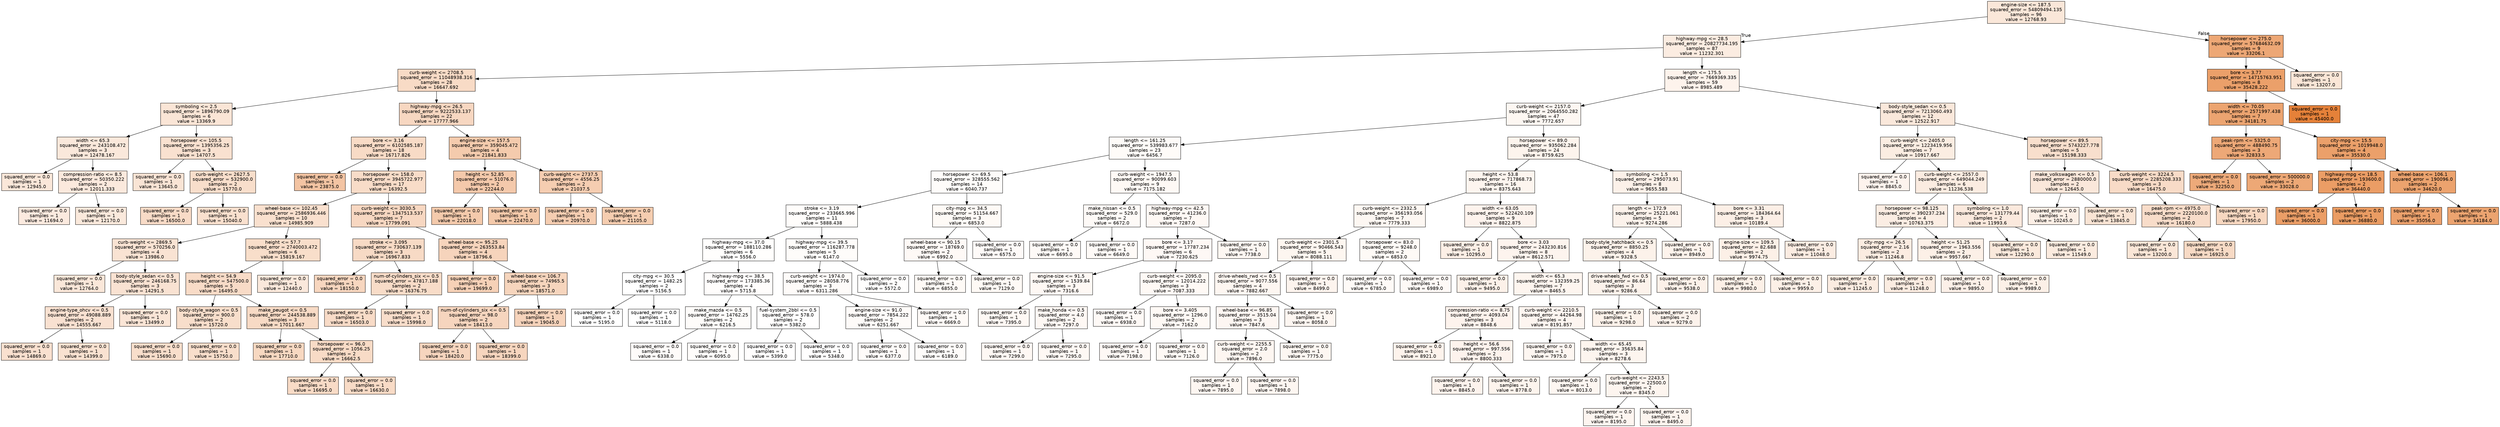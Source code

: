 digraph Tree {
node [shape=box, style="filled", color="black", fontname="helvetica"] ;
edge [fontname="helvetica"] ;
0 [label="engine-size <= 187.5\nsquared_error = 54809494.135\nsamples = 96\nvalue = 12768.93", fillcolor="#fae7d9"] ;
1 [label="highway-mpg <= 28.5\nsquared_error = 20827734.195\nsamples = 87\nvalue = 11232.301", fillcolor="#fbece1"] ;
0 -> 1 [labeldistance=2.5, labelangle=45, headlabel="True"] ;
2 [label="curb-weight <= 2708.5\nsquared_error = 11048938.316\nsamples = 28\nvalue = 16647.692", fillcolor="#f8dbc6"] ;
1 -> 2 ;
3 [label="symboling <= 2.5\nsquared_error = 1896790.09\nsamples = 6\nvalue = 13369.9", fillcolor="#fae5d6"] ;
2 -> 3 ;
4 [label="width <= 65.3\nsquared_error = 243108.472\nsamples = 3\nvalue = 12478.167", fillcolor="#fae8db"] ;
3 -> 4 ;
5 [label="squared_error = 0.0\nsamples = 1\nvalue = 12945.0", fillcolor="#fae7d9"] ;
4 -> 5 ;
6 [label="compression-ratio <= 8.5\nsquared_error = 50350.222\nsamples = 2\nvalue = 12011.333", fillcolor="#fbe9dd"] ;
4 -> 6 ;
7 [label="squared_error = 0.0\nsamples = 1\nvalue = 11694.0", fillcolor="#fbeadf"] ;
6 -> 7 ;
8 [label="squared_error = 0.0\nsamples = 1\nvalue = 12170.0", fillcolor="#fae9dc"] ;
6 -> 8 ;
9 [label="horsepower <= 105.5\nsquared_error = 1395356.25\nsamples = 3\nvalue = 14707.5", fillcolor="#f9e1d0"] ;
3 -> 9 ;
10 [label="squared_error = 0.0\nsamples = 1\nvalue = 13645.0", fillcolor="#f9e4d5"] ;
9 -> 10 ;
11 [label="curb-weight <= 2627.5\nsquared_error = 532900.0\nsamples = 2\nvalue = 15770.0", fillcolor="#f8decb"] ;
9 -> 11 ;
12 [label="squared_error = 0.0\nsamples = 1\nvalue = 16500.0", fillcolor="#f8dbc7"] ;
11 -> 12 ;
13 [label="squared_error = 0.0\nsamples = 1\nvalue = 15040.0", fillcolor="#f9e0ce"] ;
11 -> 13 ;
14 [label="highway-mpg <= 26.5\nsquared_error = 9222533.137\nsamples = 22\nvalue = 17777.966", fillcolor="#f7d7c1"] ;
2 -> 14 ;
15 [label="bore <= 3.16\nsquared_error = 6102585.187\nsamples = 18\nvalue = 16717.826", fillcolor="#f8dbc6"] ;
14 -> 15 ;
16 [label="squared_error = 0.0\nsamples = 1\nvalue = 23875.0", fillcolor="#f3c4a3"] ;
15 -> 16 ;
17 [label="horsepower <= 158.0\nsquared_error = 3945722.977\nsamples = 17\nvalue = 16392.5", fillcolor="#f8dcc8"] ;
15 -> 17 ;
18 [label="wheel-base <= 102.45\nsquared_error = 2586936.446\nsamples = 10\nvalue = 14985.909", fillcolor="#f9e0ce"] ;
17 -> 18 ;
19 [label="curb-weight <= 2869.5\nsquared_error = 570256.0\nsamples = 4\nvalue = 13986.0", fillcolor="#f9e3d3"] ;
18 -> 19 ;
20 [label="squared_error = 0.0\nsamples = 1\nvalue = 12764.0", fillcolor="#fae7d9"] ;
19 -> 20 ;
21 [label="body-style_sedan <= 0.5\nsquared_error = 246168.75\nsamples = 3\nvalue = 14291.5", fillcolor="#f9e2d2"] ;
19 -> 21 ;
22 [label="engine-type_ohcv <= 0.5\nsquared_error = 49088.889\nsamples = 2\nvalue = 14555.667", fillcolor="#f9e1d1"] ;
21 -> 22 ;
23 [label="squared_error = 0.0\nsamples = 1\nvalue = 14869.0", fillcolor="#f9e0cf"] ;
22 -> 23 ;
24 [label="squared_error = 0.0\nsamples = 1\nvalue = 14399.0", fillcolor="#f9e2d1"] ;
22 -> 24 ;
25 [label="squared_error = 0.0\nsamples = 1\nvalue = 13499.0", fillcolor="#fae5d6"] ;
21 -> 25 ;
26 [label="height <= 57.7\nsquared_error = 2740003.472\nsamples = 6\nvalue = 15819.167", fillcolor="#f8deca"] ;
18 -> 26 ;
27 [label="height <= 54.9\nsquared_error = 547500.0\nsamples = 5\nvalue = 16495.0", fillcolor="#f8dbc7"] ;
26 -> 27 ;
28 [label="body-style_wagon <= 0.5\nsquared_error = 900.0\nsamples = 2\nvalue = 15720.0", fillcolor="#f8decb"] ;
27 -> 28 ;
29 [label="squared_error = 0.0\nsamples = 1\nvalue = 15690.0", fillcolor="#f8decb"] ;
28 -> 29 ;
30 [label="squared_error = 0.0\nsamples = 1\nvalue = 15750.0", fillcolor="#f8decb"] ;
28 -> 30 ;
31 [label="make_peugot <= 0.5\nsquared_error = 244538.889\nsamples = 3\nvalue = 17011.667", fillcolor="#f7dac5"] ;
27 -> 31 ;
32 [label="squared_error = 0.0\nsamples = 1\nvalue = 17710.0", fillcolor="#f7d8c1"] ;
31 -> 32 ;
33 [label="horsepower <= 96.0\nsquared_error = 1056.25\nsamples = 2\nvalue = 16662.5", fillcolor="#f8dbc6"] ;
31 -> 33 ;
34 [label="squared_error = 0.0\nsamples = 1\nvalue = 16695.0", fillcolor="#f8dbc6"] ;
33 -> 34 ;
35 [label="squared_error = 0.0\nsamples = 1\nvalue = 16630.0", fillcolor="#f8dbc6"] ;
33 -> 35 ;
36 [label="squared_error = 0.0\nsamples = 1\nvalue = 12440.0", fillcolor="#fae8db"] ;
26 -> 36 ;
37 [label="curb-weight <= 3030.5\nsquared_error = 1347513.537\nsamples = 7\nvalue = 17799.091", fillcolor="#f7d7c1"] ;
17 -> 37 ;
38 [label="stroke <= 3.095\nsquared_error = 730637.139\nsamples = 3\nvalue = 16967.833", fillcolor="#f7dac5"] ;
37 -> 38 ;
39 [label="squared_error = 0.0\nsamples = 1\nvalue = 18150.0", fillcolor="#f7d6bf"] ;
38 -> 39 ;
40 [label="num-of-cylinders_six <= 0.5\nsquared_error = 47817.188\nsamples = 2\nvalue = 16376.75", fillcolor="#f8dcc8"] ;
38 -> 40 ;
41 [label="squared_error = 0.0\nsamples = 1\nvalue = 16503.0", fillcolor="#f8dbc7"] ;
40 -> 41 ;
42 [label="squared_error = 0.0\nsamples = 1\nvalue = 15998.0", fillcolor="#f8ddca"] ;
40 -> 42 ;
43 [label="wheel-base <= 95.25\nsquared_error = 263553.84\nsamples = 4\nvalue = 18796.6", fillcolor="#f6d4bc"] ;
37 -> 43 ;
44 [label="squared_error = 0.0\nsamples = 1\nvalue = 19699.0", fillcolor="#f6d1b7"] ;
43 -> 44 ;
45 [label="wheel-base <= 106.7\nsquared_error = 74965.5\nsamples = 3\nvalue = 18571.0", fillcolor="#f6d5bd"] ;
43 -> 45 ;
46 [label="num-of-cylinders_six <= 0.5\nsquared_error = 98.0\nsamples = 2\nvalue = 18413.0", fillcolor="#f6d5be"] ;
45 -> 46 ;
47 [label="squared_error = 0.0\nsamples = 1\nvalue = 18420.0", fillcolor="#f6d5be"] ;
46 -> 47 ;
48 [label="squared_error = 0.0\nsamples = 1\nvalue = 18399.0", fillcolor="#f6d5be"] ;
46 -> 48 ;
49 [label="squared_error = 0.0\nsamples = 1\nvalue = 19045.0", fillcolor="#f6d3bb"] ;
45 -> 49 ;
50 [label="engine-size <= 157.5\nsquared_error = 359045.472\nsamples = 4\nvalue = 21841.833", fillcolor="#f4cbad"] ;
14 -> 50 ;
51 [label="height <= 52.85\nsquared_error = 51076.0\nsamples = 2\nvalue = 22244.0", fillcolor="#f4c9ab"] ;
50 -> 51 ;
52 [label="squared_error = 0.0\nsamples = 1\nvalue = 22018.0", fillcolor="#f4caac"] ;
51 -> 52 ;
53 [label="squared_error = 0.0\nsamples = 1\nvalue = 22470.0", fillcolor="#f4c9aa"] ;
51 -> 53 ;
54 [label="curb-weight <= 2737.5\nsquared_error = 4556.25\nsamples = 2\nvalue = 21037.5", fillcolor="#f5cdb1"] ;
50 -> 54 ;
55 [label="squared_error = 0.0\nsamples = 1\nvalue = 20970.0", fillcolor="#f5cdb1"] ;
54 -> 55 ;
56 [label="squared_error = 0.0\nsamples = 1\nvalue = 21105.0", fillcolor="#f5cdb0"] ;
54 -> 56 ;
57 [label="length <= 175.5\nsquared_error = 7669369.335\nsamples = 59\nvalue = 8985.489", fillcolor="#fdf3ec"] ;
1 -> 57 ;
58 [label="curb-weight <= 2157.0\nsquared_error = 2064550.282\nsamples = 47\nvalue = 7772.657", fillcolor="#fdf7f2"] ;
57 -> 58 ;
59 [label="length <= 161.25\nsquared_error = 539983.677\nsamples = 23\nvalue = 6456.7", fillcolor="#fefbf8"] ;
58 -> 59 ;
60 [label="horsepower <= 69.5\nsquared_error = 328555.562\nsamples = 14\nvalue = 6040.737", fillcolor="#fefcfa"] ;
59 -> 60 ;
61 [label="stroke <= 3.19\nsquared_error = 233665.996\nsamples = 11\nvalue = 5888.438", fillcolor="#fffdfb"] ;
60 -> 61 ;
62 [label="highway-mpg <= 37.0\nsquared_error = 188110.286\nsamples = 6\nvalue = 5556.0", fillcolor="#fffefd"] ;
61 -> 62 ;
63 [label="city-mpg <= 30.5\nsquared_error = 1482.25\nsamples = 2\nvalue = 5156.5", fillcolor="#ffffff"] ;
62 -> 63 ;
64 [label="squared_error = 0.0\nsamples = 1\nvalue = 5195.0", fillcolor="#ffffff"] ;
63 -> 64 ;
65 [label="squared_error = 0.0\nsamples = 1\nvalue = 5118.0", fillcolor="#ffffff"] ;
63 -> 65 ;
66 [label="highway-mpg <= 38.5\nsquared_error = 173385.36\nsamples = 4\nvalue = 5715.8", fillcolor="#fffdfc"] ;
62 -> 66 ;
67 [label="make_mazda <= 0.5\nsquared_error = 14762.25\nsamples = 2\nvalue = 6216.5", fillcolor="#fefcfa"] ;
66 -> 67 ;
68 [label="squared_error = 0.0\nsamples = 1\nvalue = 6338.0", fillcolor="#fefbf9"] ;
67 -> 68 ;
69 [label="squared_error = 0.0\nsamples = 1\nvalue = 6095.0", fillcolor="#fefcfa"] ;
67 -> 69 ;
70 [label="fuel-system_2bbl <= 0.5\nsquared_error = 578.0\nsamples = 2\nvalue = 5382.0", fillcolor="#fffefe"] ;
66 -> 70 ;
71 [label="squared_error = 0.0\nsamples = 1\nvalue = 5399.0", fillcolor="#fffefe"] ;
70 -> 71 ;
72 [label="squared_error = 0.0\nsamples = 1\nvalue = 5348.0", fillcolor="#fffefe"] ;
70 -> 72 ;
73 [label="highway-mpg <= 39.5\nsquared_error = 116287.778\nsamples = 5\nvalue = 6147.0", fillcolor="#fefcfa"] ;
61 -> 73 ;
74 [label="curb-weight <= 1974.0\nsquared_error = 28058.776\nsamples = 3\nvalue = 6311.286", fillcolor="#fefbf9"] ;
73 -> 74 ;
75 [label="engine-size <= 91.0\nsquared_error = 7854.222\nsamples = 2\nvalue = 6251.667", fillcolor="#fefbf9"] ;
74 -> 75 ;
76 [label="squared_error = 0.0\nsamples = 1\nvalue = 6377.0", fillcolor="#fefbf9"] ;
75 -> 76 ;
77 [label="squared_error = 0.0\nsamples = 1\nvalue = 6189.0", fillcolor="#fefcfa"] ;
75 -> 77 ;
78 [label="squared_error = 0.0\nsamples = 1\nvalue = 6669.0", fillcolor="#fefaf7"] ;
74 -> 78 ;
79 [label="squared_error = 0.0\nsamples = 2\nvalue = 5572.0", fillcolor="#fffefd"] ;
73 -> 79 ;
80 [label="city-mpg <= 34.5\nsquared_error = 51154.667\nsamples = 3\nvalue = 6853.0", fillcolor="#fefaf6"] ;
60 -> 80 ;
81 [label="wheel-base <= 90.15\nsquared_error = 18769.0\nsamples = 2\nvalue = 6992.0", fillcolor="#fef9f6"] ;
80 -> 81 ;
82 [label="squared_error = 0.0\nsamples = 1\nvalue = 6855.0", fillcolor="#fefaf6"] ;
81 -> 82 ;
83 [label="squared_error = 0.0\nsamples = 1\nvalue = 7129.0", fillcolor="#fef9f5"] ;
81 -> 83 ;
84 [label="squared_error = 0.0\nsamples = 1\nvalue = 6575.0", fillcolor="#fefaf8"] ;
80 -> 84 ;
85 [label="curb-weight <= 1947.5\nsquared_error = 90099.603\nsamples = 9\nvalue = 7175.182", fillcolor="#fef9f5"] ;
59 -> 85 ;
86 [label="make_nissan <= 0.5\nsquared_error = 529.0\nsamples = 2\nvalue = 6672.0", fillcolor="#fefaf7"] ;
85 -> 86 ;
87 [label="squared_error = 0.0\nsamples = 1\nvalue = 6695.0", fillcolor="#fefaf7"] ;
86 -> 87 ;
88 [label="squared_error = 0.0\nsamples = 1\nvalue = 6649.0", fillcolor="#fefaf7"] ;
86 -> 88 ;
89 [label="highway-mpg <= 42.5\nsquared_error = 41236.0\nsamples = 7\nvalue = 7287.0", fillcolor="#fef8f4"] ;
85 -> 89 ;
90 [label="bore <= 3.17\nsquared_error = 17787.234\nsamples = 6\nvalue = 7230.625", fillcolor="#fef8f5"] ;
89 -> 90 ;
91 [label="engine-size <= 91.5\nsquared_error = 1539.84\nsamples = 3\nvalue = 7316.6", fillcolor="#fef8f4"] ;
90 -> 91 ;
92 [label="squared_error = 0.0\nsamples = 1\nvalue = 7395.0", fillcolor="#fef8f4"] ;
91 -> 92 ;
93 [label="make_honda <= 0.5\nsquared_error = 4.0\nsamples = 2\nvalue = 7297.0", fillcolor="#fef8f4"] ;
91 -> 93 ;
94 [label="squared_error = 0.0\nsamples = 1\nvalue = 7299.0", fillcolor="#fef8f4"] ;
93 -> 94 ;
95 [label="squared_error = 0.0\nsamples = 1\nvalue = 7295.0", fillcolor="#fef8f4"] ;
93 -> 95 ;
96 [label="curb-weight <= 2095.0\nsquared_error = 12014.222\nsamples = 3\nvalue = 7087.333", fillcolor="#fef9f5"] ;
90 -> 96 ;
97 [label="squared_error = 0.0\nsamples = 1\nvalue = 6938.0", fillcolor="#fef9f6"] ;
96 -> 97 ;
98 [label="bore <= 3.405\nsquared_error = 1296.0\nsamples = 2\nvalue = 7162.0", fillcolor="#fef9f5"] ;
96 -> 98 ;
99 [label="squared_error = 0.0\nsamples = 1\nvalue = 7198.0", fillcolor="#fef8f5"] ;
98 -> 99 ;
100 [label="squared_error = 0.0\nsamples = 1\nvalue = 7126.0", fillcolor="#fef9f5"] ;
98 -> 100 ;
101 [label="squared_error = 0.0\nsamples = 1\nvalue = 7738.0", fillcolor="#fdf7f2"] ;
89 -> 101 ;
102 [label="horsepower <= 89.0\nsquared_error = 935062.284\nsamples = 24\nvalue = 8759.625", fillcolor="#fdf4ed"] ;
58 -> 102 ;
103 [label="height <= 53.8\nsquared_error = 717868.73\nsamples = 16\nvalue = 8375.643", fillcolor="#fdf5ef"] ;
102 -> 103 ;
104 [label="curb-weight <= 2332.5\nsquared_error = 356193.056\nsamples = 7\nvalue = 7779.333", fillcolor="#fdf7f2"] ;
103 -> 104 ;
105 [label="curb-weight <= 2301.5\nsquared_error = 90466.543\nsamples = 5\nvalue = 8088.111", fillcolor="#fdf6f0"] ;
104 -> 105 ;
106 [label="drive-wheels_rwd <= 0.5\nsquared_error = 9077.556\nsamples = 4\nvalue = 7882.667", fillcolor="#fdf6f1"] ;
105 -> 106 ;
107 [label="wheel-base <= 96.85\nsquared_error = 3515.04\nsamples = 3\nvalue = 7847.6", fillcolor="#fdf6f2"] ;
106 -> 107 ;
108 [label="curb-weight <= 2255.5\nsquared_error = 2.0\nsamples = 2\nvalue = 7896.0", fillcolor="#fdf6f1"] ;
107 -> 108 ;
109 [label="squared_error = 0.0\nsamples = 1\nvalue = 7895.0", fillcolor="#fdf6f1"] ;
108 -> 109 ;
110 [label="squared_error = 0.0\nsamples = 1\nvalue = 7898.0", fillcolor="#fdf6f1"] ;
108 -> 110 ;
111 [label="squared_error = 0.0\nsamples = 1\nvalue = 7775.0", fillcolor="#fdf7f2"] ;
107 -> 111 ;
112 [label="squared_error = 0.0\nsamples = 1\nvalue = 8058.0", fillcolor="#fdf6f1"] ;
106 -> 112 ;
113 [label="squared_error = 0.0\nsamples = 1\nvalue = 8499.0", fillcolor="#fdf4ee"] ;
105 -> 113 ;
114 [label="horsepower <= 83.0\nsquared_error = 9248.0\nsamples = 2\nvalue = 6853.0", fillcolor="#fefaf6"] ;
104 -> 114 ;
115 [label="squared_error = 0.0\nsamples = 1\nvalue = 6785.0", fillcolor="#fefaf7"] ;
114 -> 115 ;
116 [label="squared_error = 0.0\nsamples = 1\nvalue = 6989.0", fillcolor="#fef9f6"] ;
114 -> 116 ;
117 [label="width <= 63.05\nsquared_error = 522420.109\nsamples = 9\nvalue = 8822.875", fillcolor="#fdf3ed"] ;
103 -> 117 ;
118 [label="squared_error = 0.0\nsamples = 1\nvalue = 10295.0", fillcolor="#fcefe6"] ;
117 -> 118 ;
119 [label="bore <= 3.03\nsquared_error = 243230.816\nsamples = 8\nvalue = 8612.571", fillcolor="#fdf4ee"] ;
117 -> 119 ;
120 [label="squared_error = 0.0\nsamples = 1\nvalue = 9495.0", fillcolor="#fcf1e9"] ;
119 -> 120 ;
121 [label="width <= 65.3\nsquared_error = 132359.25\nsamples = 7\nvalue = 8465.5", fillcolor="#fdf5ef"] ;
119 -> 121 ;
122 [label="compression-ratio <= 8.75\nsquared_error = 4093.04\nsamples = 3\nvalue = 8848.6", fillcolor="#fdf3ed"] ;
121 -> 122 ;
123 [label="squared_error = 0.0\nsamples = 1\nvalue = 8921.0", fillcolor="#fdf3ec"] ;
122 -> 123 ;
124 [label="height <= 56.6\nsquared_error = 997.556\nsamples = 2\nvalue = 8800.333", fillcolor="#fdf3ed"] ;
122 -> 124 ;
125 [label="squared_error = 0.0\nsamples = 1\nvalue = 8845.0", fillcolor="#fdf3ed"] ;
124 -> 125 ;
126 [label="squared_error = 0.0\nsamples = 1\nvalue = 8778.0", fillcolor="#fdf4ed"] ;
124 -> 126 ;
127 [label="curb-weight <= 2210.5\nsquared_error = 44264.98\nsamples = 4\nvalue = 8191.857", fillcolor="#fdf5f0"] ;
121 -> 127 ;
128 [label="squared_error = 0.0\nsamples = 1\nvalue = 7975.0", fillcolor="#fdf6f1"] ;
127 -> 128 ;
129 [label="width <= 65.45\nsquared_error = 35635.84\nsamples = 3\nvalue = 8278.6", fillcolor="#fdf5ef"] ;
127 -> 129 ;
130 [label="squared_error = 0.0\nsamples = 1\nvalue = 8013.0", fillcolor="#fdf6f1"] ;
129 -> 130 ;
131 [label="curb-weight <= 2243.5\nsquared_error = 22500.0\nsamples = 2\nvalue = 8345.0", fillcolor="#fdf5ef"] ;
129 -> 131 ;
132 [label="squared_error = 0.0\nsamples = 1\nvalue = 8195.0", fillcolor="#fdf5f0"] ;
131 -> 132 ;
133 [label="squared_error = 0.0\nsamples = 1\nvalue = 8495.0", fillcolor="#fdf4ee"] ;
131 -> 133 ;
134 [label="symboling <= 1.5\nsquared_error = 295073.91\nsamples = 8\nvalue = 9655.583", fillcolor="#fcf1e9"] ;
102 -> 134 ;
135 [label="length <= 172.9\nsquared_error = 25221.061\nsamples = 5\nvalue = 9274.286", fillcolor="#fcf2eb"] ;
134 -> 135 ;
136 [label="body-style_hatchback <= 0.5\nsquared_error = 8850.25\nsamples = 4\nvalue = 9328.5", fillcolor="#fcf2ea"] ;
135 -> 136 ;
137 [label="drive-wheels_fwd <= 0.5\nsquared_error = 86.64\nsamples = 3\nvalue = 9286.6", fillcolor="#fcf2eb"] ;
136 -> 137 ;
138 [label="squared_error = 0.0\nsamples = 1\nvalue = 9298.0", fillcolor="#fcf2ea"] ;
137 -> 138 ;
139 [label="squared_error = 0.0\nsamples = 2\nvalue = 9279.0", fillcolor="#fcf2eb"] ;
137 -> 139 ;
140 [label="squared_error = 0.0\nsamples = 1\nvalue = 9538.0", fillcolor="#fcf1e9"] ;
136 -> 140 ;
141 [label="squared_error = 0.0\nsamples = 1\nvalue = 8949.0", fillcolor="#fdf3ec"] ;
135 -> 141 ;
142 [label="bore <= 3.31\nsquared_error = 184364.64\nsamples = 3\nvalue = 10189.4", fillcolor="#fcefe6"] ;
134 -> 142 ;
143 [label="engine-size <= 109.5\nsquared_error = 82.688\nsamples = 2\nvalue = 9974.75", fillcolor="#fcf0e7"] ;
142 -> 143 ;
144 [label="squared_error = 0.0\nsamples = 1\nvalue = 9980.0", fillcolor="#fcf0e7"] ;
143 -> 144 ;
145 [label="squared_error = 0.0\nsamples = 1\nvalue = 9959.0", fillcolor="#fcf0e7"] ;
143 -> 145 ;
146 [label="squared_error = 0.0\nsamples = 1\nvalue = 11048.0", fillcolor="#fbece2"] ;
142 -> 146 ;
147 [label="body-style_sedan <= 0.5\nsquared_error = 7213060.493\nsamples = 12\nvalue = 12522.917", fillcolor="#fae8db"] ;
57 -> 147 ;
148 [label="curb-weight <= 2405.0\nsquared_error = 1223419.956\nsamples = 7\nvalue = 10917.667", fillcolor="#fbede2"] ;
147 -> 148 ;
149 [label="squared_error = 0.0\nsamples = 1\nvalue = 8845.0", fillcolor="#fdf3ed"] ;
148 -> 149 ;
150 [label="curb-weight <= 2557.0\nsquared_error = 649044.249\nsamples = 6\nvalue = 11236.538", fillcolor="#fbece1"] ;
148 -> 150 ;
151 [label="horsepower <= 98.125\nsquared_error = 390237.234\nsamples = 4\nvalue = 10763.375", fillcolor="#fbede3"] ;
150 -> 151 ;
152 [label="city-mpg <= 26.5\nsquared_error = 2.16\nsamples = 2\nvalue = 11246.8", fillcolor="#fbece1"] ;
151 -> 152 ;
153 [label="squared_error = 0.0\nsamples = 1\nvalue = 11245.0", fillcolor="#fbece1"] ;
152 -> 153 ;
154 [label="squared_error = 0.0\nsamples = 1\nvalue = 11248.0", fillcolor="#fbece1"] ;
152 -> 154 ;
155 [label="height <= 51.25\nsquared_error = 1963.556\nsamples = 2\nvalue = 9957.667", fillcolor="#fcf0e7"] ;
151 -> 155 ;
156 [label="squared_error = 0.0\nsamples = 1\nvalue = 9895.0", fillcolor="#fcf0e8"] ;
155 -> 156 ;
157 [label="squared_error = 0.0\nsamples = 1\nvalue = 9989.0", fillcolor="#fcf0e7"] ;
155 -> 157 ;
158 [label="symboling <= 1.0\nsquared_error = 131779.44\nsamples = 2\nvalue = 11993.6", fillcolor="#fbe9dd"] ;
150 -> 158 ;
159 [label="squared_error = 0.0\nsamples = 1\nvalue = 12290.0", fillcolor="#fae9dc"] ;
158 -> 159 ;
160 [label="squared_error = 0.0\nsamples = 1\nvalue = 11549.0", fillcolor="#fbebdf"] ;
158 -> 160 ;
161 [label="horsepower <= 89.5\nsquared_error = 5743227.778\nsamples = 5\nvalue = 15198.333", fillcolor="#f8dfcd"] ;
147 -> 161 ;
162 [label="make_volkswagen <= 0.5\nsquared_error = 2880000.0\nsamples = 2\nvalue = 12645.0", fillcolor="#fae7da"] ;
161 -> 162 ;
163 [label="squared_error = 0.0\nsamples = 1\nvalue = 10245.0", fillcolor="#fcefe6"] ;
162 -> 163 ;
164 [label="squared_error = 0.0\nsamples = 1\nvalue = 13845.0", fillcolor="#f9e4d4"] ;
162 -> 164 ;
165 [label="curb-weight <= 3224.5\nsquared_error = 2285208.333\nsamples = 3\nvalue = 16475.0", fillcolor="#f8dbc7"] ;
161 -> 165 ;
166 [label="peak-rpm <= 4975.0\nsquared_error = 2220100.0\nsamples = 2\nvalue = 16180.0", fillcolor="#f8dcc9"] ;
165 -> 166 ;
167 [label="squared_error = 0.0\nsamples = 1\nvalue = 13200.0", fillcolor="#fae6d7"] ;
166 -> 167 ;
168 [label="squared_error = 0.0\nsamples = 1\nvalue = 16925.0", fillcolor="#f7dac5"] ;
166 -> 168 ;
169 [label="squared_error = 0.0\nsamples = 1\nvalue = 17950.0", fillcolor="#f7d7c0"] ;
165 -> 169 ;
170 [label="horsepower <= 275.0\nsquared_error = 57684632.09\nsamples = 9\nvalue = 33206.1", fillcolor="#eda775"] ;
0 -> 170 [labeldistance=2.5, labelangle=-45, headlabel="False"] ;
171 [label="bore <= 3.77\nsquared_error = 14715763.951\nsamples = 8\nvalue = 35428.222", fillcolor="#eba06a"] ;
170 -> 171 ;
172 [label="width <= 70.05\nsquared_error = 2571997.438\nsamples = 7\nvalue = 34181.75", fillcolor="#eca470"] ;
171 -> 172 ;
173 [label="peak-rpm <= 5325.0\nsquared_error = 488490.75\nsamples = 3\nvalue = 32833.5", fillcolor="#eda877"] ;
172 -> 173 ;
174 [label="squared_error = 0.0\nsamples = 1\nvalue = 32250.0", fillcolor="#edaa7a"] ;
173 -> 174 ;
175 [label="squared_error = 500000.0\nsamples = 2\nvalue = 33028.0", fillcolor="#eda876"] ;
173 -> 175 ;
176 [label="city-mpg <= 15.5\nsquared_error = 1019948.0\nsamples = 4\nvalue = 35530.0", fillcolor="#eba06a"] ;
172 -> 176 ;
177 [label="highway-mpg <= 18.5\nsquared_error = 193600.0\nsamples = 2\nvalue = 36440.0", fillcolor="#eb9d65"] ;
176 -> 177 ;
178 [label="squared_error = 0.0\nsamples = 1\nvalue = 36000.0", fillcolor="#eb9e67"] ;
177 -> 178 ;
179 [label="squared_error = 0.0\nsamples = 1\nvalue = 36880.0", fillcolor="#ea9c63"] ;
177 -> 179 ;
180 [label="wheel-base <= 106.1\nsquared_error = 190096.0\nsamples = 2\nvalue = 34620.0", fillcolor="#eca36e"] ;
176 -> 180 ;
181 [label="squared_error = 0.0\nsamples = 1\nvalue = 35056.0", fillcolor="#eca16c"] ;
180 -> 181 ;
182 [label="squared_error = 0.0\nsamples = 1\nvalue = 34184.0", fillcolor="#eca470"] ;
180 -> 182 ;
183 [label="squared_error = 0.0\nsamples = 1\nvalue = 45400.0", fillcolor="#e58139"] ;
171 -> 183 ;
184 [label="squared_error = 0.0\nsamples = 1\nvalue = 13207.0", fillcolor="#fae6d7"] ;
170 -> 184 ;
}
